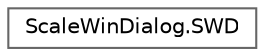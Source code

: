 digraph "Graphical Class Hierarchy"
{
 // LATEX_PDF_SIZE
  bgcolor="transparent";
  edge [fontname=Helvetica,fontsize=10,labelfontname=Helvetica,labelfontsize=10];
  node [fontname=Helvetica,fontsize=10,shape=box,height=0.2,width=0.4];
  rankdir="LR";
  Node0 [id="Node000000",label="ScaleWinDialog.SWD",height=0.2,width=0.4,color="grey40", fillcolor="white", style="filled",URL="$class_scale_win_dialog_1_1_s_w_d.html",tooltip=" "];
}
